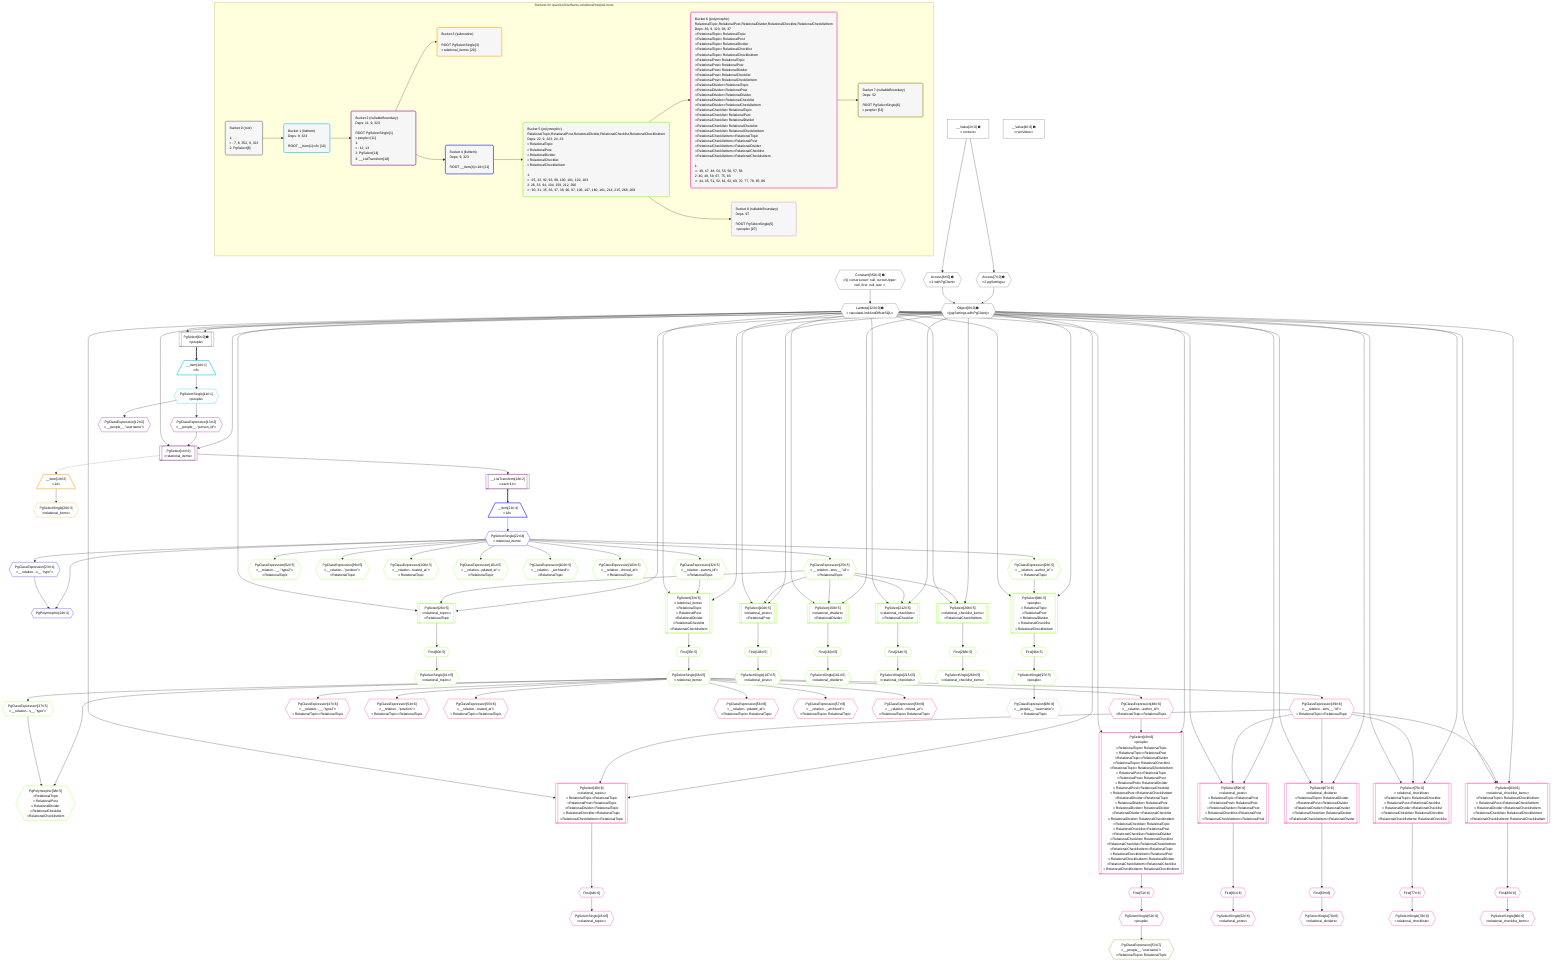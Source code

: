 %%{init: {'themeVariables': { 'fontSize': '12px'}}}%%
graph TD
    classDef path fill:#eee,stroke:#000,color:#000
    classDef plan fill:#fff,stroke-width:1px,color:#000
    classDef itemplan fill:#fff,stroke-width:2px,color:#000
    classDef unbatchedplan fill:#dff,stroke-width:1px,color:#000
    classDef sideeffectplan fill:#fcc,stroke-width:2px,color:#000
    classDef bucket fill:#f6f6f6,color:#000,stroke-width:2px,text-align:left


    %% plan dependencies
    PgSelect6[["PgSelect[6∈0] ➊<br />ᐸpeopleᐳ"]]:::plan
    Object9{{"Object[9∈0] ➊<br />ᐸ{pgSettings,withPgClient}ᐳ"}}:::plan
    Lambda323{{"Lambda[323∈0] ➊<br />ᐸcalculateLimitAndOffsetSQLᐳ"}}:::plan
    Object9 & Lambda323 --> PgSelect6
    Access7{{"Access[7∈0] ➊<br />ᐸ2.pgSettingsᐳ"}}:::plan
    Access8{{"Access[8∈0] ➊<br />ᐸ2.withPgClientᐳ"}}:::plan
    Access7 & Access8 --> Object9
    __Value2["__Value[2∈0] ➊<br />ᐸcontextᐳ"]:::plan
    __Value2 --> Access7
    __Value2 --> Access8
    Constant352{{"Constant[352∈0] ➊<br />ᐸ§{ cursorLower: null, cursorUpper: null, first: null, last: ᐳ"}}:::plan
    Constant352 --> Lambda323
    __Value4["__Value[4∈0] ➊<br />ᐸrootValueᐳ"]:::plan
    __Item10[/"__Item[10∈1]<br />ᐸ6ᐳ"\]:::itemplan
    PgSelect6 ==> __Item10
    PgSelectSingle11{{"PgSelectSingle[11∈1]<br />ᐸpeopleᐳ"}}:::plan
    __Item10 --> PgSelectSingle11
    PgSelect14[["PgSelect[14∈2]<br />ᐸrelational_itemsᐳ"]]:::plan
    PgClassExpression13{{"PgClassExpression[13∈2]<br />ᐸ__people__.”person_id”ᐳ"}}:::plan
    Object9 & PgClassExpression13 & Lambda323 --> PgSelect14
    PgClassExpression12{{"PgClassExpression[12∈2]<br />ᐸ__people__.”username”ᐳ"}}:::plan
    PgSelectSingle11 --> PgClassExpression12
    PgSelectSingle11 --> PgClassExpression13
    __ListTransform18[["__ListTransform[18∈2]<br />ᐸeach:14ᐳ"]]:::plan
    PgSelect14 --> __ListTransform18
    __Item19[/"__Item[19∈3]<br />ᐸ14ᐳ"\]:::itemplan
    PgSelect14 -.-> __Item19
    PgSelectSingle20{{"PgSelectSingle[20∈3]<br />ᐸrelational_itemsᐳ"}}:::plan
    __Item19 --> PgSelectSingle20
    PgPolymorphic24{{"PgPolymorphic[24∈4]"}}:::plan
    PgSelectSingle22{{"PgSelectSingle[22∈4]<br />ᐸrelational_itemsᐳ"}}:::plan
    PgClassExpression23{{"PgClassExpression[23∈4]<br />ᐸ__relation...s__.”type”ᐳ"}}:::plan
    PgSelectSingle22 & PgClassExpression23 --> PgPolymorphic24
    __Item21[/"__Item[21∈4]<br />ᐸ18ᐳ"\]:::itemplan
    __ListTransform18 ==> __Item21
    __Item21 --> PgSelectSingle22
    PgSelectSingle22 --> PgClassExpression23
    PgSelect26[["PgSelect[26∈5]<br />ᐸrelational_topicsᐳ<br />ᐳRelationalTopic"]]:::plan
    PgClassExpression25{{"PgClassExpression[25∈5]<br />ᐸ__relation...ems__.”id”ᐳ<br />ᐳRelationalTopic"}}:::plan
    Object9 & PgClassExpression25 & Lambda323 --> PgSelect26
    PgSelect33[["PgSelect[33∈5]<br />ᐸrelational_itemsᐳ<br />ᐳRelationalTopic<br />ᐳRelationalPost<br />ᐳRelationalDivider<br />ᐳRelationalChecklist<br />ᐳRelationalChecklistItem"]]:::plan
    PgClassExpression32{{"PgClassExpression[32∈5]<br />ᐸ__relation...parent_id”ᐳ<br />ᐳRelationalTopic"}}:::plan
    Object9 & PgClassExpression32 & Lambda323 --> PgSelect33
    PgSelect94[["PgSelect[94∈5]<br />ᐸpeopleᐳ<br />ᐳRelationalTopic<br />ᐳRelationalPost<br />ᐳRelationalDivider<br />ᐳRelationalChecklist<br />ᐳRelationalChecklistItem"]]:::plan
    PgClassExpression93{{"PgClassExpression[93∈5]<br />ᐸ__relation...author_id”ᐳ<br />ᐳRelationalTopic"}}:::plan
    Object9 & PgClassExpression93 & Lambda323 --> PgSelect94
    PgSelect104[["PgSelect[104∈5]<br />ᐸrelational_postsᐳ<br />ᐳRelationalPost"]]:::plan
    Object9 & PgClassExpression25 & Lambda323 --> PgSelect104
    PgSelect158[["PgSelect[158∈5]<br />ᐸrelational_dividersᐳ<br />ᐳRelationalDivider"]]:::plan
    Object9 & PgClassExpression25 & Lambda323 --> PgSelect158
    PgSelect212[["PgSelect[212∈5]<br />ᐸrelational_checklistsᐳ<br />ᐳRelationalChecklist"]]:::plan
    Object9 & PgClassExpression25 & Lambda323 --> PgSelect212
    PgSelect266[["PgSelect[266∈5]<br />ᐸrelational_checklist_itemsᐳ<br />ᐳRelationalChecklistItem"]]:::plan
    Object9 & PgClassExpression25 & Lambda323 --> PgSelect266
    PgPolymorphic38{{"PgPolymorphic[38∈5]<br />ᐳRelationalTopic<br />ᐳRelationalPost<br />ᐳRelationalDivider<br />ᐳRelationalChecklist<br />ᐳRelationalChecklistItem"}}:::plan
    PgSelectSingle36{{"PgSelectSingle[36∈5]<br />ᐸrelational_itemsᐳ"}}:::plan
    PgClassExpression37{{"PgClassExpression[37∈5]<br />ᐸ__relation...s__.”type”ᐳ"}}:::plan
    PgSelectSingle36 & PgClassExpression37 --> PgPolymorphic38
    PgSelectSingle22 --> PgClassExpression25
    First30{{"First[30∈5]"}}:::plan
    PgSelect26 --> First30
    PgSelectSingle31{{"PgSelectSingle[31∈5]<br />ᐸrelational_topicsᐳ"}}:::plan
    First30 --> PgSelectSingle31
    PgSelectSingle22 --> PgClassExpression32
    First35{{"First[35∈5]"}}:::plan
    PgSelect33 --> First35
    First35 --> PgSelectSingle36
    PgSelectSingle36 --> PgClassExpression37
    PgClassExpression92{{"PgClassExpression[92∈5]<br />ᐸ__relation...__.”type2”ᐳ<br />ᐳRelationalTopic"}}:::plan
    PgSelectSingle22 --> PgClassExpression92
    PgSelectSingle22 --> PgClassExpression93
    First96{{"First[96∈5]"}}:::plan
    PgSelect94 --> First96
    PgSelectSingle97{{"PgSelectSingle[97∈5]<br />ᐸpeopleᐳ"}}:::plan
    First96 --> PgSelectSingle97
    PgClassExpression99{{"PgClassExpression[99∈5]<br />ᐸ__relation...”position”ᐳ<br />ᐳRelationalTopic"}}:::plan
    PgSelectSingle22 --> PgClassExpression99
    PgClassExpression100{{"PgClassExpression[100∈5]<br />ᐸ__relation...reated_at”ᐳ<br />ᐳRelationalTopic"}}:::plan
    PgSelectSingle22 --> PgClassExpression100
    PgClassExpression101{{"PgClassExpression[101∈5]<br />ᐸ__relation...pdated_at”ᐳ<br />ᐳRelationalTopic"}}:::plan
    PgSelectSingle22 --> PgClassExpression101
    PgClassExpression102{{"PgClassExpression[102∈5]<br />ᐸ__relation..._archived”ᐳ<br />ᐳRelationalTopic"}}:::plan
    PgSelectSingle22 --> PgClassExpression102
    PgClassExpression103{{"PgClassExpression[103∈5]<br />ᐸ__relation...chived_at”ᐳ<br />ᐳRelationalTopic"}}:::plan
    PgSelectSingle22 --> PgClassExpression103
    First106{{"First[106∈5]"}}:::plan
    PgSelect104 --> First106
    PgSelectSingle107{{"PgSelectSingle[107∈5]<br />ᐸrelational_postsᐳ"}}:::plan
    First106 --> PgSelectSingle107
    First160{{"First[160∈5]"}}:::plan
    PgSelect158 --> First160
    PgSelectSingle161{{"PgSelectSingle[161∈5]<br />ᐸrelational_dividersᐳ"}}:::plan
    First160 --> PgSelectSingle161
    First214{{"First[214∈5]"}}:::plan
    PgSelect212 --> First214
    PgSelectSingle215{{"PgSelectSingle[215∈5]<br />ᐸrelational_checklistsᐳ"}}:::plan
    First214 --> PgSelectSingle215
    First268{{"First[268∈5]"}}:::plan
    PgSelect266 --> First268
    PgSelectSingle269{{"PgSelectSingle[269∈5]<br />ᐸrelational_checklist_itemsᐳ"}}:::plan
    First268 --> PgSelectSingle269
    PgSelect40[["PgSelect[40∈6]<br />ᐸrelational_topicsᐳ<br />ᐳRelationalTopicᐳRelationalTopic<br />ᐳRelationalPostᐳRelationalTopic<br />ᐳRelationalDividerᐳRelationalTopic<br />ᐳRelationalChecklistᐳRelationalTopic<br />ᐳRelationalChecklistItemᐳRelationalTopic"]]:::plan
    PgClassExpression39{{"PgClassExpression[39∈6]<br />ᐸ__relation...ems__.”id”ᐳ<br />ᐳRelationalTopicᐳRelationalTopic"}}:::plan
    Object9 & PgClassExpression39 & Lambda323 --> PgSelect40
    PgSelect49[["PgSelect[49∈6]<br />ᐸpeopleᐳ<br />ᐳRelationalTopicᐳRelationalTopic<br />ᐳRelationalTopicᐳRelationalPost<br />ᐳRelationalTopicᐳRelationalDivider<br />ᐳRelationalTopicᐳRelationalChecklist<br />ᐳRelationalTopicᐳRelationalChecklistItem<br />ᐳRelationalPostᐳRelationalTopic<br />ᐳRelationalPostᐳRelationalPost<br />ᐳRelationalPostᐳRelationalDivider<br />ᐳRelationalPostᐳRelationalChecklist<br />ᐳRelationalPostᐳRelationalChecklistItem<br />ᐳRelationalDividerᐳRelationalTopic<br />ᐳRelationalDividerᐳRelationalPost<br />ᐳRelationalDividerᐳRelationalDivider<br />ᐳRelationalDividerᐳRelationalChecklist<br />ᐳRelationalDividerᐳRelationalChecklistItem<br />ᐳRelationalChecklistᐳRelationalTopic<br />ᐳRelationalChecklistᐳRelationalPost<br />ᐳRelationalChecklistᐳRelationalDivider<br />ᐳRelationalChecklistᐳRelationalChecklist<br />ᐳRelationalChecklistᐳRelationalChecklistItem<br />ᐳRelationalChecklistItemᐳRelationalTopic<br />ᐳRelationalChecklistItemᐳRelationalPost<br />ᐳRelationalChecklistItemᐳRelationalDivider<br />ᐳRelationalChecklistItemᐳRelationalChecklist<br />ᐳRelationalChecklistItemᐳRelationalChecklistItem"]]:::plan
    PgClassExpression48{{"PgClassExpression[48∈6]<br />ᐸ__relation...author_id”ᐳ<br />ᐳRelationalTopicᐳRelationalTopic"}}:::plan
    Object9 & PgClassExpression48 & Lambda323 --> PgSelect49
    PgSelect59[["PgSelect[59∈6]<br />ᐸrelational_postsᐳ<br />ᐳRelationalTopicᐳRelationalPost<br />ᐳRelationalPostᐳRelationalPost<br />ᐳRelationalDividerᐳRelationalPost<br />ᐳRelationalChecklistᐳRelationalPost<br />ᐳRelationalChecklistItemᐳRelationalPost"]]:::plan
    Object9 & PgClassExpression39 & Lambda323 --> PgSelect59
    PgSelect67[["PgSelect[67∈6]<br />ᐸrelational_dividersᐳ<br />ᐳRelationalTopicᐳRelationalDivider<br />ᐳRelationalPostᐳRelationalDivider<br />ᐳRelationalDividerᐳRelationalDivider<br />ᐳRelationalChecklistᐳRelationalDivider<br />ᐳRelationalChecklistItemᐳRelationalDivider"]]:::plan
    Object9 & PgClassExpression39 & Lambda323 --> PgSelect67
    PgSelect75[["PgSelect[75∈6]<br />ᐸrelational_checklistsᐳ<br />ᐳRelationalTopicᐳRelationalChecklist<br />ᐳRelationalPostᐳRelationalChecklist<br />ᐳRelationalDividerᐳRelationalChecklist<br />ᐳRelationalChecklistᐳRelationalChecklist<br />ᐳRelationalChecklistItemᐳRelationalChecklist"]]:::plan
    Object9 & PgClassExpression39 & Lambda323 --> PgSelect75
    PgSelect83[["PgSelect[83∈6]<br />ᐸrelational_checklist_itemsᐳ<br />ᐳRelationalTopicᐳRelationalChecklistItem<br />ᐳRelationalPostᐳRelationalChecklistItem<br />ᐳRelationalDividerᐳRelationalChecklistItem<br />ᐳRelationalChecklistᐳRelationalChecklistItem<br />ᐳRelationalChecklistItemᐳRelationalChecklistItem"]]:::plan
    Object9 & PgClassExpression39 & Lambda323 --> PgSelect83
    PgSelectSingle36 --> PgClassExpression39
    First44{{"First[44∈6]"}}:::plan
    PgSelect40 --> First44
    PgSelectSingle45{{"PgSelectSingle[45∈6]<br />ᐸrelational_topicsᐳ"}}:::plan
    First44 --> PgSelectSingle45
    PgClassExpression47{{"PgClassExpression[47∈6]<br />ᐸ__relation...__.”type2”ᐳ<br />ᐳRelationalTopicᐳRelationalTopic"}}:::plan
    PgSelectSingle36 --> PgClassExpression47
    PgSelectSingle36 --> PgClassExpression48
    First51{{"First[51∈6]"}}:::plan
    PgSelect49 --> First51
    PgSelectSingle52{{"PgSelectSingle[52∈6]<br />ᐸpeopleᐳ"}}:::plan
    First51 --> PgSelectSingle52
    PgClassExpression54{{"PgClassExpression[54∈6]<br />ᐸ__relation...”position”ᐳ<br />ᐳRelationalTopicᐳRelationalTopic"}}:::plan
    PgSelectSingle36 --> PgClassExpression54
    PgClassExpression55{{"PgClassExpression[55∈6]<br />ᐸ__relation...reated_at”ᐳ<br />ᐳRelationalTopicᐳRelationalTopic"}}:::plan
    PgSelectSingle36 --> PgClassExpression55
    PgClassExpression56{{"PgClassExpression[56∈6]<br />ᐸ__relation...pdated_at”ᐳ<br />ᐳRelationalTopicᐳRelationalTopic"}}:::plan
    PgSelectSingle36 --> PgClassExpression56
    PgClassExpression57{{"PgClassExpression[57∈6]<br />ᐸ__relation..._archived”ᐳ<br />ᐳRelationalTopicᐳRelationalTopic"}}:::plan
    PgSelectSingle36 --> PgClassExpression57
    PgClassExpression58{{"PgClassExpression[58∈6]<br />ᐸ__relation...chived_at”ᐳ<br />ᐳRelationalTopicᐳRelationalTopic"}}:::plan
    PgSelectSingle36 --> PgClassExpression58
    First61{{"First[61∈6]"}}:::plan
    PgSelect59 --> First61
    PgSelectSingle62{{"PgSelectSingle[62∈6]<br />ᐸrelational_postsᐳ"}}:::plan
    First61 --> PgSelectSingle62
    First69{{"First[69∈6]"}}:::plan
    PgSelect67 --> First69
    PgSelectSingle70{{"PgSelectSingle[70∈6]<br />ᐸrelational_dividersᐳ"}}:::plan
    First69 --> PgSelectSingle70
    First77{{"First[77∈6]"}}:::plan
    PgSelect75 --> First77
    PgSelectSingle78{{"PgSelectSingle[78∈6]<br />ᐸrelational_checklistsᐳ"}}:::plan
    First77 --> PgSelectSingle78
    First85{{"First[85∈6]"}}:::plan
    PgSelect83 --> First85
    PgSelectSingle86{{"PgSelectSingle[86∈6]<br />ᐸrelational_checklist_itemsᐳ"}}:::plan
    First85 --> PgSelectSingle86
    PgClassExpression53{{"PgClassExpression[53∈7]<br />ᐸ__people__.”username”ᐳ<br />ᐳRelationalTopicᐳRelationalTopic"}}:::plan
    PgSelectSingle52 --> PgClassExpression53
    PgClassExpression98{{"PgClassExpression[98∈8]<br />ᐸ__people__.”username”ᐳ<br />ᐳRelationalTopic"}}:::plan
    PgSelectSingle97 --> PgClassExpression98

    %% define steps

    subgraph "Buckets for queries/interfaces-relational/nested-more"
    Bucket0("Bucket 0 (root)<br /><br />1: <br />ᐳ: 7, 8, 352, 9, 323<br />2: PgSelect[6]"):::bucket
    classDef bucket0 stroke:#696969
    class Bucket0,__Value2,__Value4,PgSelect6,Access7,Access8,Object9,Lambda323,Constant352 bucket0
    Bucket1("Bucket 1 (listItem)<br />Deps: 9, 323<br /><br />ROOT __Item{1}ᐸ6ᐳ[10]"):::bucket
    classDef bucket1 stroke:#00bfff
    class Bucket1,__Item10,PgSelectSingle11 bucket1
    Bucket2("Bucket 2 (nullableBoundary)<br />Deps: 11, 9, 323<br /><br />ROOT PgSelectSingle{1}ᐸpeopleᐳ[11]<br />1: <br />ᐳ: 12, 13<br />2: PgSelect[14]<br />3: __ListTransform[18]"):::bucket
    classDef bucket2 stroke:#7f007f
    class Bucket2,PgClassExpression12,PgClassExpression13,PgSelect14,__ListTransform18 bucket2
    Bucket3("Bucket 3 (subroutine)<br /><br />ROOT PgSelectSingle{3}ᐸrelational_itemsᐳ[20]"):::bucket
    classDef bucket3 stroke:#ffa500
    class Bucket3,__Item19,PgSelectSingle20 bucket3
    Bucket4("Bucket 4 (listItem)<br />Deps: 9, 323<br /><br />ROOT __Item{4}ᐸ18ᐳ[21]"):::bucket
    classDef bucket4 stroke:#0000ff
    class Bucket4,__Item21,PgSelectSingle22,PgClassExpression23,PgPolymorphic24 bucket4
    Bucket5("Bucket 5 (polymorphic)<br />RelationalTopic,RelationalPost,RelationalDivider,RelationalChecklist,RelationalChecklistItem<br />Deps: 22, 9, 323, 24, 23<br />ᐳRelationalTopic<br />ᐳRelationalPost<br />ᐳRelationalDivider<br />ᐳRelationalChecklist<br />ᐳRelationalChecklistItem<br /><br />1: <br />ᐳ: 25, 32, 92, 93, 99, 100, 101, 102, 103<br />2: 26, 33, 94, 104, 158, 212, 266<br />ᐳ: 30, 31, 35, 36, 37, 38, 96, 97, 106, 107, 160, 161, 214, 215, 268, 269"):::bucket
    classDef bucket5 stroke:#7fff00
    class Bucket5,PgClassExpression25,PgSelect26,First30,PgSelectSingle31,PgClassExpression32,PgSelect33,First35,PgSelectSingle36,PgClassExpression37,PgPolymorphic38,PgClassExpression92,PgClassExpression93,PgSelect94,First96,PgSelectSingle97,PgClassExpression99,PgClassExpression100,PgClassExpression101,PgClassExpression102,PgClassExpression103,PgSelect104,First106,PgSelectSingle107,PgSelect158,First160,PgSelectSingle161,PgSelect212,First214,PgSelectSingle215,PgSelect266,First268,PgSelectSingle269 bucket5
    Bucket6("Bucket 6 (polymorphic)<br />RelationalTopic,RelationalPost,RelationalDivider,RelationalChecklist,RelationalChecklistItem<br />Deps: 36, 9, 323, 38, 37<br />ᐳRelationalTopicᐳRelationalTopic<br />ᐳRelationalTopicᐳRelationalPost<br />ᐳRelationalTopicᐳRelationalDivider<br />ᐳRelationalTopicᐳRelationalChecklist<br />ᐳRelationalTopicᐳRelationalChecklistItem<br />ᐳRelationalPostᐳRelationalTopic<br />ᐳRelationalPostᐳRelationalPost<br />ᐳRelationalPostᐳRelationalDivider<br />ᐳRelationalPostᐳRelationalChecklist<br />ᐳRelationalPostᐳRelationalChecklistItem<br />ᐳRelationalDividerᐳRelationalTopic<br />ᐳRelationalDividerᐳRelationalPost<br />ᐳRelationalDividerᐳRelationalDivider<br />ᐳRelationalDividerᐳRelationalChecklist<br />ᐳRelationalDividerᐳRelationalChecklistItem<br />ᐳRelationalChecklistᐳRelationalTopic<br />ᐳRelationalChecklistᐳRelationalPost<br />ᐳRelationalChecklistᐳRelationalDivider<br />ᐳRelationalChecklistᐳRelationalChecklist<br />ᐳRelationalChecklistᐳRelationalChecklistItem<br />ᐳRelationalChecklistItemᐳRelationalTopic<br />ᐳRelationalChecklistItemᐳRelationalPost<br />ᐳRelationalChecklistItemᐳRelationalDivider<br />ᐳRelationalChecklistItemᐳRelationalChecklist<br />ᐳRelationalChecklistItemᐳRelationalChecklistItem<br /><br />1: <br />ᐳ: 39, 47, 48, 54, 55, 56, 57, 58<br />2: 40, 49, 59, 67, 75, 83<br />ᐳ: 44, 45, 51, 52, 61, 62, 69, 70, 77, 78, 85, 86"):::bucket
    classDef bucket6 stroke:#ff1493
    class Bucket6,PgClassExpression39,PgSelect40,First44,PgSelectSingle45,PgClassExpression47,PgClassExpression48,PgSelect49,First51,PgSelectSingle52,PgClassExpression54,PgClassExpression55,PgClassExpression56,PgClassExpression57,PgClassExpression58,PgSelect59,First61,PgSelectSingle62,PgSelect67,First69,PgSelectSingle70,PgSelect75,First77,PgSelectSingle78,PgSelect83,First85,PgSelectSingle86 bucket6
    Bucket7("Bucket 7 (nullableBoundary)<br />Deps: 52<br /><br />ROOT PgSelectSingle{6}ᐸpeopleᐳ[52]"):::bucket
    classDef bucket7 stroke:#808000
    class Bucket7,PgClassExpression53 bucket7
    Bucket8("Bucket 8 (nullableBoundary)<br />Deps: 97<br /><br />ROOT PgSelectSingle{5}ᐸpeopleᐳ[97]"):::bucket
    classDef bucket8 stroke:#dda0dd
    class Bucket8,PgClassExpression98 bucket8
    Bucket0 --> Bucket1
    Bucket1 --> Bucket2
    Bucket2 --> Bucket3 & Bucket4
    Bucket4 --> Bucket5
    Bucket5 --> Bucket6 & Bucket8
    Bucket6 --> Bucket7
    end